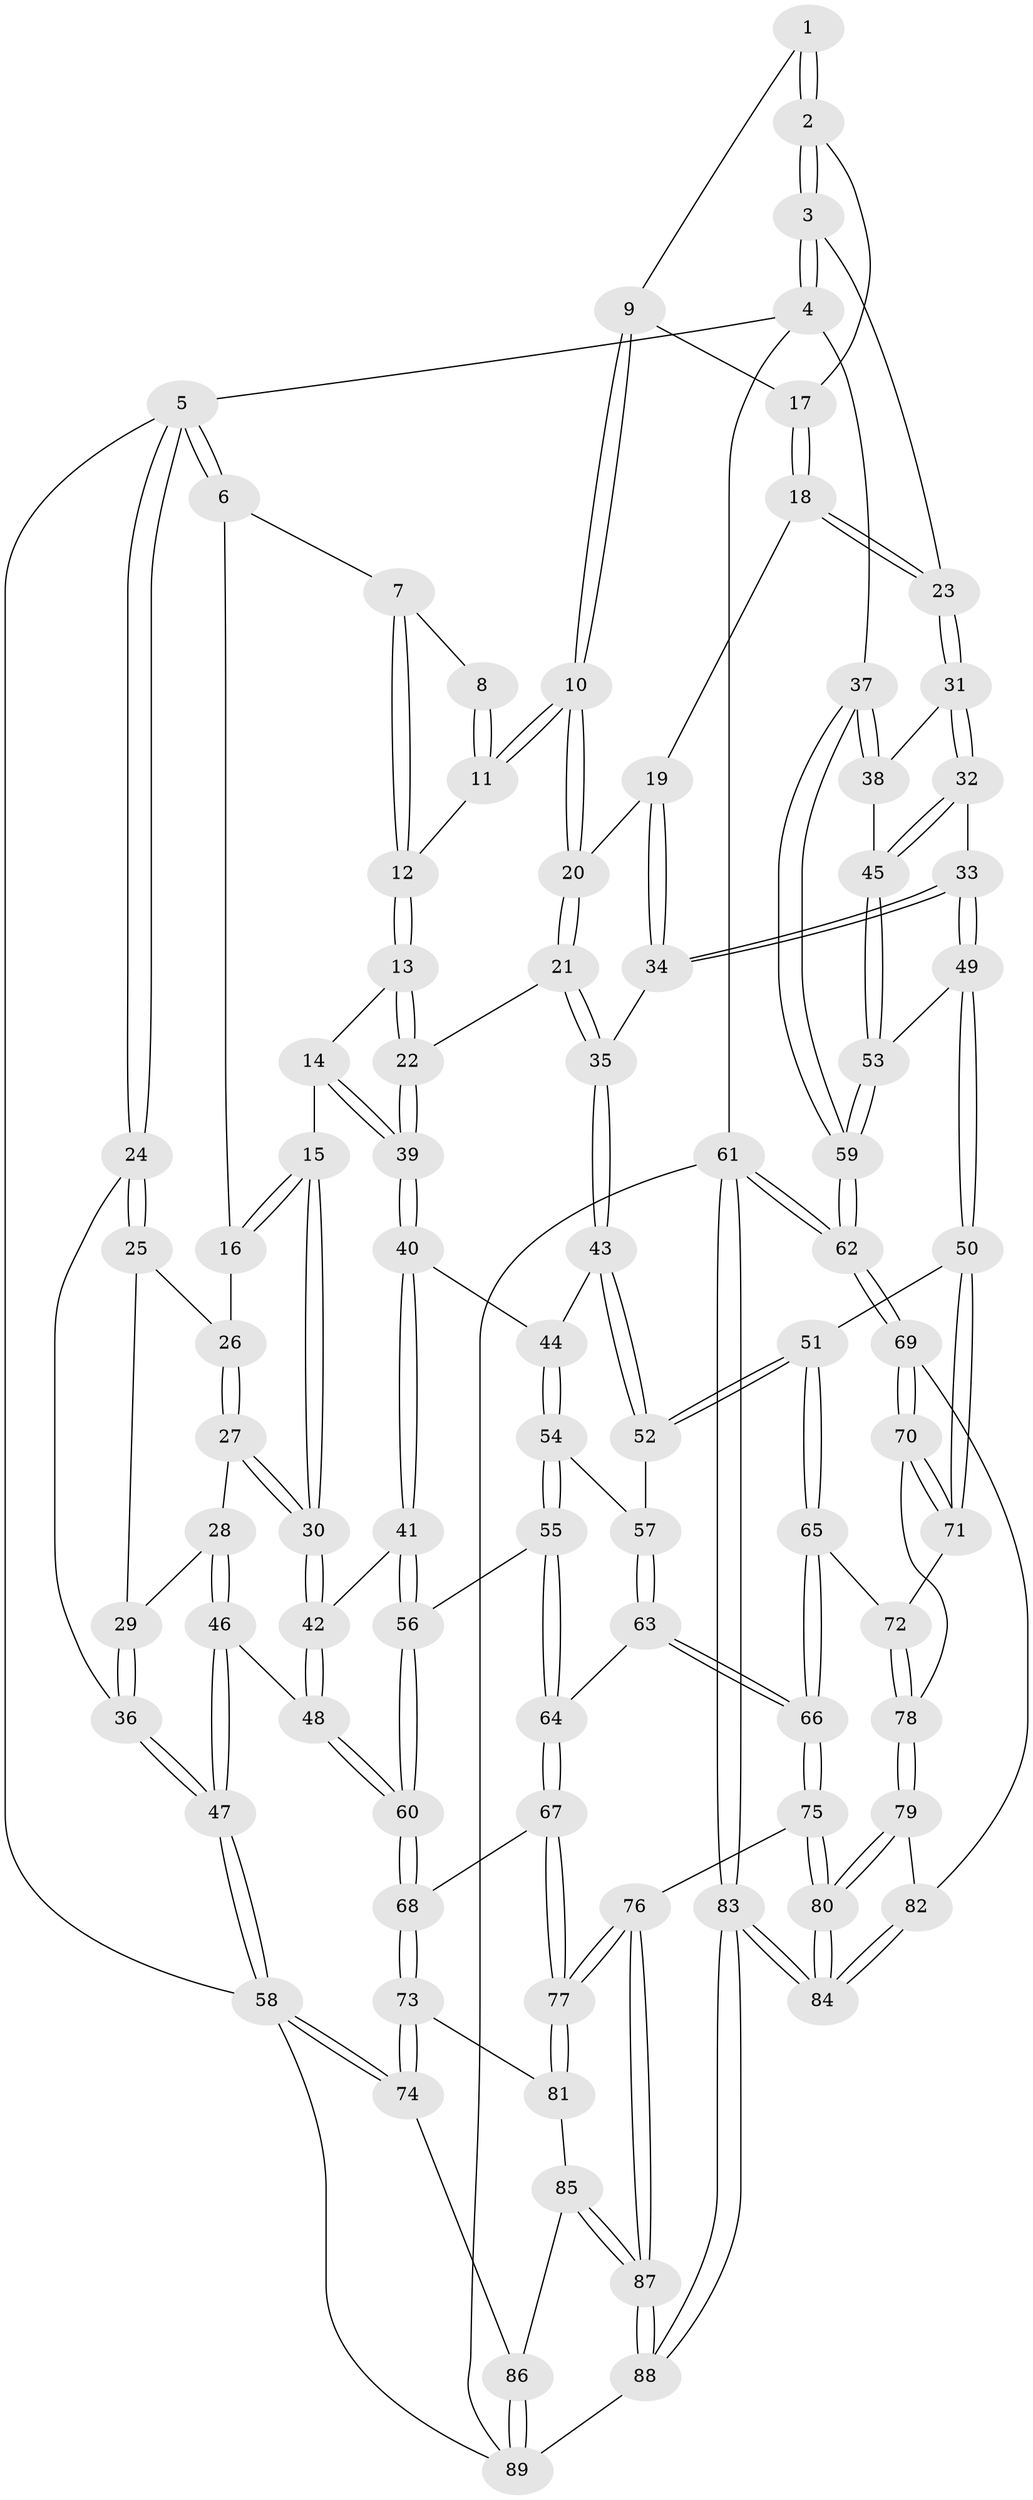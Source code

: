 // coarse degree distribution, {3: 0.18867924528301888, 4: 0.24528301886792453, 7: 0.03773584905660377, 2: 0.018867924528301886, 5: 0.37735849056603776, 6: 0.1320754716981132}
// Generated by graph-tools (version 1.1) at 2025/24/03/03/25 07:24:37]
// undirected, 89 vertices, 219 edges
graph export_dot {
graph [start="1"]
  node [color=gray90,style=filled];
  1 [pos="+0.5878560893890876+0"];
  2 [pos="+1+0"];
  3 [pos="+1+0"];
  4 [pos="+1+0"];
  5 [pos="+0+0"];
  6 [pos="+0.26720163481847875+0"];
  7 [pos="+0.3803582698063716+0"];
  8 [pos="+0.5489164202380067+0"];
  9 [pos="+0.6054589360028256+0.10850035883573146"];
  10 [pos="+0.5865787965459771+0.11867396789310197"];
  11 [pos="+0.5358584470862017+0.10397876598321275"];
  12 [pos="+0.43665061220560303+0.10081702421967167"];
  13 [pos="+0.3783239321244255+0.18830538635148203"];
  14 [pos="+0.36697852913498663+0.19452401442991613"];
  15 [pos="+0.35096217010655634+0.19820225225751148"];
  16 [pos="+0.2427595283381002+0.12471740975729774"];
  17 [pos="+0.6238408557505515+0.1083830193986098"];
  18 [pos="+0.7360563819509723+0.1727344987730676"];
  19 [pos="+0.6532674024562756+0.22932336624611227"];
  20 [pos="+0.5774390528422282+0.21375014461520608"];
  21 [pos="+0.5472089597439606+0.25700062556104586"];
  22 [pos="+0.5379333208413488+0.2584910730434818"];
  23 [pos="+0.79807987616651+0.18075541968336048"];
  24 [pos="+0+0"];
  25 [pos="+0.1450534360218489+0.14405270599048478"];
  26 [pos="+0.1613234194811363+0.1489408523349498"];
  27 [pos="+0.15886594317600233+0.31423506785433736"];
  28 [pos="+0.1586961507963547+0.31431595583518657"];
  29 [pos="+0.0672589917897314+0.2612186941431463"];
  30 [pos="+0.2791152257510277+0.333066567884692"];
  31 [pos="+0.8083900588536711+0.2560567537289265"];
  32 [pos="+0.722629449049962+0.336125795288629"];
  33 [pos="+0.6813608957862686+0.3600375550956913"];
  34 [pos="+0.6795041453525933+0.359473194181564"];
  35 [pos="+0.6361207728607755+0.35768779195094763"];
  36 [pos="+0+0.200351174677875"];
  37 [pos="+1+0.3207071311176878"];
  38 [pos="+0.8626874720837051+0.29600595513394273"];
  39 [pos="+0.4655725193602733+0.3789190320899839"];
  40 [pos="+0.4651527021350076+0.38469755322486016"];
  41 [pos="+0.3437654136464362+0.43344571197390247"];
  42 [pos="+0.3042262495635389+0.4009606046787206"];
  43 [pos="+0.5406909968282587+0.42797721926038884"];
  44 [pos="+0.5226350075903695+0.4234423312657707"];
  45 [pos="+0.8560626055924628+0.44879474059874236"];
  46 [pos="+0.023130958205912103+0.4873113979469829"];
  47 [pos="+0+0.4931479597496123"];
  48 [pos="+0.11379818622770613+0.5278838484926642"];
  49 [pos="+0.7263393724205949+0.523844913199913"];
  50 [pos="+0.7228146019625193+0.5280625809586393"];
  51 [pos="+0.714913967034089+0.5361407687668258"];
  52 [pos="+0.5718379341272904+0.5041802496325064"];
  53 [pos="+0.8665953825855964+0.4997349623415852"];
  54 [pos="+0.4492321505104556+0.525413256637436"];
  55 [pos="+0.3863221761874087+0.5350013719762008"];
  56 [pos="+0.35745246483954385+0.5130088414483273"];
  57 [pos="+0.5327340584344394+0.5608725205213871"];
  58 [pos="+0+0.8142084459899552"];
  59 [pos="+1+0.6103655084714648"];
  60 [pos="+0.207035218816596+0.6337267874536295"];
  61 [pos="+1+1"];
  62 [pos="+1+0.624885559859488"];
  63 [pos="+0.5355150761920864+0.64173571805915"];
  64 [pos="+0.4138426286608536+0.6218452760221697"];
  65 [pos="+0.6817966614186175+0.6604865168355287"];
  66 [pos="+0.5741652741510072+0.6924360807418969"];
  67 [pos="+0.35886088712452463+0.7125113504876088"];
  68 [pos="+0.20793173728708367+0.6388476357520861"];
  69 [pos="+1+0.6702901368980482"];
  70 [pos="+0.9199549120905647+0.6823355131470735"];
  71 [pos="+0.8582050114520517+0.6754734590998103"];
  72 [pos="+0.7010461156133994+0.6778305551119375"];
  73 [pos="+0.15205680720431947+0.7556165261583371"];
  74 [pos="+0+0.8245966498098852"];
  75 [pos="+0.5056830186108768+0.8371519106267118"];
  76 [pos="+0.43631149351622334+0.857652795863865"];
  77 [pos="+0.4122184105760852+0.8381860639884061"];
  78 [pos="+0.7452347020763337+0.7938859890010042"];
  79 [pos="+0.7480293478525797+0.8446763623736656"];
  80 [pos="+0.7074973580862596+0.944991180847084"];
  81 [pos="+0.22877490684794516+0.8328280983793169"];
  82 [pos="+0.9355765452299968+0.7879141883260774"];
  83 [pos="+0.8297774285497557+1"];
  84 [pos="+0.8150903168792071+1"];
  85 [pos="+0.20129157296031322+0.9280323510498484"];
  86 [pos="+0.15721950741488586+0.9761825616359711"];
  87 [pos="+0.4020288687181212+0.9668044462756916"];
  88 [pos="+0.3806715676877172+1"];
  89 [pos="+0.1966428504011436+1"];
  1 -- 2;
  1 -- 2;
  1 -- 9;
  2 -- 3;
  2 -- 3;
  2 -- 17;
  3 -- 4;
  3 -- 4;
  3 -- 23;
  4 -- 5;
  4 -- 37;
  4 -- 61;
  5 -- 6;
  5 -- 6;
  5 -- 24;
  5 -- 24;
  5 -- 58;
  6 -- 7;
  6 -- 16;
  7 -- 8;
  7 -- 12;
  7 -- 12;
  8 -- 11;
  8 -- 11;
  9 -- 10;
  9 -- 10;
  9 -- 17;
  10 -- 11;
  10 -- 11;
  10 -- 20;
  10 -- 20;
  11 -- 12;
  12 -- 13;
  12 -- 13;
  13 -- 14;
  13 -- 22;
  13 -- 22;
  14 -- 15;
  14 -- 39;
  14 -- 39;
  15 -- 16;
  15 -- 16;
  15 -- 30;
  15 -- 30;
  16 -- 26;
  17 -- 18;
  17 -- 18;
  18 -- 19;
  18 -- 23;
  18 -- 23;
  19 -- 20;
  19 -- 34;
  19 -- 34;
  20 -- 21;
  20 -- 21;
  21 -- 22;
  21 -- 35;
  21 -- 35;
  22 -- 39;
  22 -- 39;
  23 -- 31;
  23 -- 31;
  24 -- 25;
  24 -- 25;
  24 -- 36;
  25 -- 26;
  25 -- 29;
  26 -- 27;
  26 -- 27;
  27 -- 28;
  27 -- 30;
  27 -- 30;
  28 -- 29;
  28 -- 46;
  28 -- 46;
  29 -- 36;
  29 -- 36;
  30 -- 42;
  30 -- 42;
  31 -- 32;
  31 -- 32;
  31 -- 38;
  32 -- 33;
  32 -- 45;
  32 -- 45;
  33 -- 34;
  33 -- 34;
  33 -- 49;
  33 -- 49;
  34 -- 35;
  35 -- 43;
  35 -- 43;
  36 -- 47;
  36 -- 47;
  37 -- 38;
  37 -- 38;
  37 -- 59;
  37 -- 59;
  38 -- 45;
  39 -- 40;
  39 -- 40;
  40 -- 41;
  40 -- 41;
  40 -- 44;
  41 -- 42;
  41 -- 56;
  41 -- 56;
  42 -- 48;
  42 -- 48;
  43 -- 44;
  43 -- 52;
  43 -- 52;
  44 -- 54;
  44 -- 54;
  45 -- 53;
  45 -- 53;
  46 -- 47;
  46 -- 47;
  46 -- 48;
  47 -- 58;
  47 -- 58;
  48 -- 60;
  48 -- 60;
  49 -- 50;
  49 -- 50;
  49 -- 53;
  50 -- 51;
  50 -- 71;
  50 -- 71;
  51 -- 52;
  51 -- 52;
  51 -- 65;
  51 -- 65;
  52 -- 57;
  53 -- 59;
  53 -- 59;
  54 -- 55;
  54 -- 55;
  54 -- 57;
  55 -- 56;
  55 -- 64;
  55 -- 64;
  56 -- 60;
  56 -- 60;
  57 -- 63;
  57 -- 63;
  58 -- 74;
  58 -- 74;
  58 -- 89;
  59 -- 62;
  59 -- 62;
  60 -- 68;
  60 -- 68;
  61 -- 62;
  61 -- 62;
  61 -- 83;
  61 -- 83;
  61 -- 89;
  62 -- 69;
  62 -- 69;
  63 -- 64;
  63 -- 66;
  63 -- 66;
  64 -- 67;
  64 -- 67;
  65 -- 66;
  65 -- 66;
  65 -- 72;
  66 -- 75;
  66 -- 75;
  67 -- 68;
  67 -- 77;
  67 -- 77;
  68 -- 73;
  68 -- 73;
  69 -- 70;
  69 -- 70;
  69 -- 82;
  70 -- 71;
  70 -- 71;
  70 -- 78;
  71 -- 72;
  72 -- 78;
  72 -- 78;
  73 -- 74;
  73 -- 74;
  73 -- 81;
  74 -- 86;
  75 -- 76;
  75 -- 80;
  75 -- 80;
  76 -- 77;
  76 -- 77;
  76 -- 87;
  76 -- 87;
  77 -- 81;
  77 -- 81;
  78 -- 79;
  78 -- 79;
  79 -- 80;
  79 -- 80;
  79 -- 82;
  80 -- 84;
  80 -- 84;
  81 -- 85;
  82 -- 84;
  82 -- 84;
  83 -- 84;
  83 -- 84;
  83 -- 88;
  83 -- 88;
  85 -- 86;
  85 -- 87;
  85 -- 87;
  86 -- 89;
  86 -- 89;
  87 -- 88;
  87 -- 88;
  88 -- 89;
}
